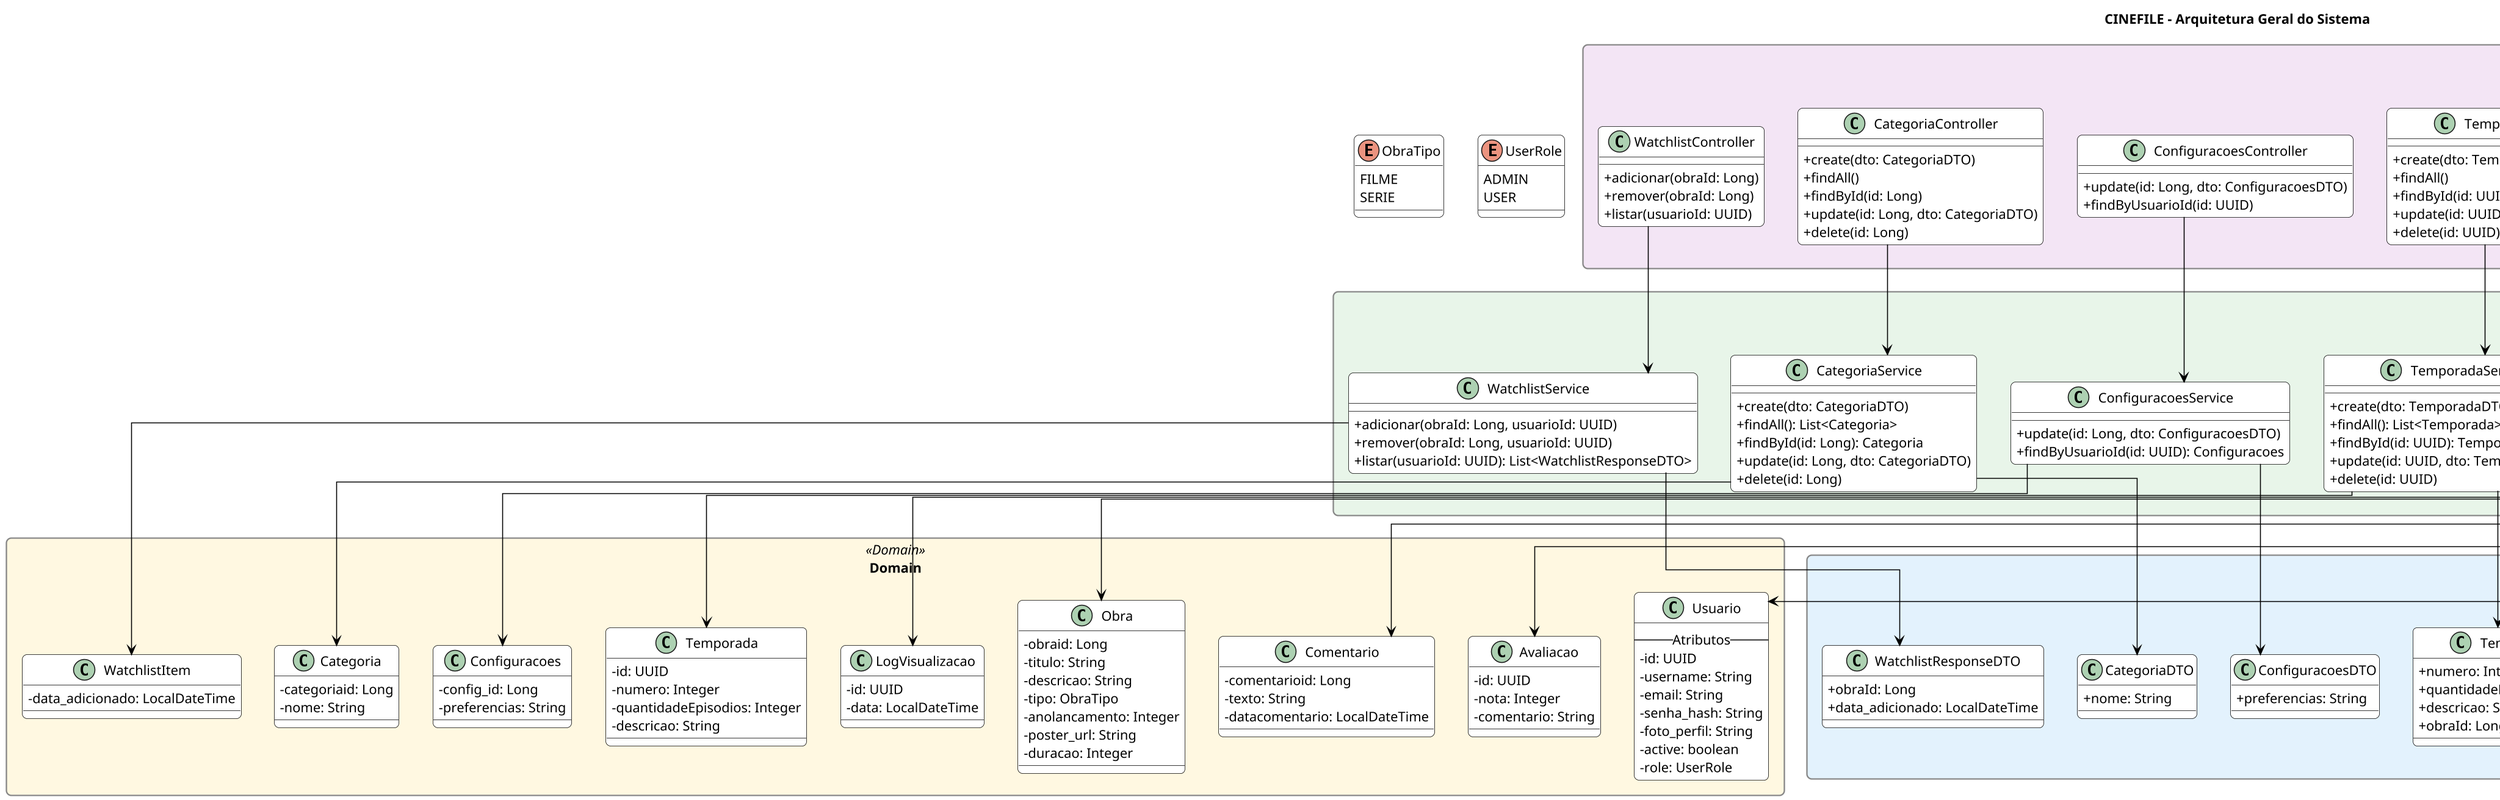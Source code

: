 @startuml
title CINEFILE - Arquitetura Geral do Sistema

skinparam dpi 150
skinparam classAttributeIconSize 0
skinparam linetype ortho
skinparam shadowing false
skinparam roundcorner 10
skinparam class {
    BackgroundColor White
    ArrowColor Black
    BorderColor Black
}
skinparam packageStyle rectangle

'=================== CORES DAS CAMADAS ===================
skinparam package {
    BackgroundColor<<Domain>> #FFF8E1
    BackgroundColor<<DTO>> #E3F2FD
    BackgroundColor<<Service>> #E8F5E9
    BackgroundColor<<Controller>> #F3E5F5
    BorderColor #888888
}

'=================== ENUMS ===================
enum ObraTipo {
    FILME
    SERIE
}

enum UserRole {
    ADMIN
    USER
}

'=================== DOMAIN ===================
package "Domain" <<Domain>> {
    class Usuario {
        -- Atributos --
        - id: UUID
        - username: String
        - email: String
        - senha_hash: String
        - foto_perfil: String
        - active: boolean
        - role: UserRole
    }

    class Obra {
        - obraid: Long
        - titulo: String
        - descricao: String
        - tipo: ObraTipo
        - anolancamento: Integer
        - poster_url: String
        - duracao: Integer
    }

    class Categoria {
        - categoriaid: Long
        - nome: String
    }

    class Temporada {
        - id: UUID
        - numero: Integer
        - quantidadeEpisodios: Integer
        - descricao: String
    }

    class Avaliacao {
        - id: UUID
        - nota: Integer
        - comentario: String
    }

    class Comentario {
        - comentarioid: Long
        - texto: String
        - datacomentario: LocalDateTime
    }

    class Configuracoes {
        - config_id: Long
        - preferencias: String
    }

    class LogVisualizacao {
        - id: UUID
        - data: LocalDateTime
    }

    class WatchlistItem {
        - data_adicionado: LocalDateTime
    }
}

'=================== DTOs ===================
package "DTOs" <<DTO>> {
    class UsuarioDTO {
        + username: String
        + email: String
        + senha: String
    }

    class LoginRequest {
        + username: String
        + senha: String
    }

    class RequestObra {
        + titulo: String
        + descricao: String
        + tipo: ObraTipo
        + anolancamento: Integer
        + poster_url: String
        + duracao: Integer
    }

    class TemporadaDTO {
        + numero: Integer
        + quantidadeEpisodios: Integer
        + descricao: String
        + obraId: Long
    }

    class RequestAvaliacao {
        + obraId: Long
        + temporadaId: UUID
        + nota: Integer
        + comentario: String
    }

    class AvaliacaoResponseDTO {
        + id: UUID
        + nota: Integer
        + comentario: String
        + usuarioId: UUID
        + obraId: Long
    }

    class ComentarioRequestDTO {
        + texto: String
    }

    class ComentarioResponseDTO {
        + comentarioid: Long
        + texto: String
        + usuarioId: UUID
        + obraId: Long
    }

    class ConfiguracoesDTO {
        + preferencias: String
    }

    class LogVisualizacaoRequestDTO {
        + obraId: Long
    }

    class LogVisualizacaoResponseDTO {
        + id: UUID
        + obraId: Long
        + usuarioId: UUID
    }

    class WatchlistResponseDTO {
        + obraId: Long
        + data_adicionado: LocalDateTime
    }

    class CategoriaDTO {
        + nome: String
    }
}

'=================== SERVICES ===================
package "Services" <<Service>> {
    class UsuarioService {
        + create(dto: UsuarioDTO)
        + findAll(): List<Usuario>
        + findById(id: UUID): Usuario
        + update(id: UUID, dto: UsuarioDTO)
        + delete(id: UUID)
        + login(request: LoginRequest)
    }

    class ObraService {
        + create(dto: RequestObra)
        + findAll(): List<Obra>
        + findById(id: Long): Obra
        + update(id: Long, dto: RequestObra)
        + delete(id: Long)
    }

    class CategoriaService {
        + create(dto: CategoriaDTO)
        + findAll(): List<Categoria>
        + findById(id: Long): Categoria
        + update(id: Long, dto: CategoriaDTO)
        + delete(id: Long)
    }

    class ComentarioService {
        + create(dto: ComentarioRequestDTO)
        + findAll(): List<Comentario>
        + findById(id: Long): Comentario
        + update(id: Long, dto: ComentarioRequestDTO)
        + delete(id: Long)
    }

    class AvaliacaoService {
        + create(dto: RequestAvaliacao)
        + findAll(): List<Avaliacao>
        + findById(id: UUID): Avaliacao
        + update(id: UUID, dto: RequestAvaliacao)
        + delete(id: UUID)
    }

    class ConfiguracoesService {
        + update(id: Long, dto: ConfiguracoesDTO)
        + findByUsuarioId(id: UUID): Configuracoes
    }

    class LogVisualizacaoService {
        + registrarVisualizacao(dto: LogVisualizacaoRequestDTO)
        + listarPorUsuario(id: UUID): List<LogVisualizacaoResponseDTO>
    }

    class WatchlistService {
        + adicionar(obraId: Long, usuarioId: UUID)
        + remover(obraId: Long, usuarioId: UUID)
        + listar(usuarioId: UUID): List<WatchlistResponseDTO>
    }

    class TemporadaService {
        + create(dto: TemporadaDTO)
        + findAll(): List<Temporada>
        + findById(id: UUID): Temporada
        + update(id: UUID, dto: TemporadaDTO)
        + delete(id: UUID)
    }
}

'=================== CONTROLLERS ===================
package "Controllers" <<Controller>> {
    class UsuarioController {
        + create(dto: UsuarioDTO)
        + findAll()
        + findById(id: UUID)
        + update(id: UUID, dto: UsuarioDTO)
        + delete(id: UUID)
        + login(request: LoginRequest)
    }

    class ObraController {
        + create(dto: RequestObra)
        + findAll()
        + findById(id: Long)
        + update(id: Long, dto: RequestObra)
        + delete(id: Long)
    }

    class CategoriaController {
        + create(dto: CategoriaDTO)
        + findAll()
        + findById(id: Long)
        + update(id: Long, dto: CategoriaDTO)
        + delete(id: Long)
    }

    class ComentarioController {
        + create(dto: ComentarioRequestDTO)
        + findAll()
        + findById(id: Long)
        + update(id: Long, dto: ComentarioRequestDTO)
        + delete(id: Long)
    }

    class AvaliacaoController {
        + create(dto: RequestAvaliacao)
        + findAll()
        + findById(id: UUID)
        + update(id: UUID, dto: RequestAvaliacao)
        + delete(id: UUID)
    }

    class ConfiguracoesController {
        + update(id: Long, dto: ConfiguracoesDTO)
        + findByUsuarioId(id: UUID)
    }

    class LogVisualizacaoController {
        + registrar(dto: LogVisualizacaoRequestDTO)
        + listarPorUsuario(id: UUID)
    }

    class WatchlistController {
        + adicionar(obraId: Long)
        + remover(obraId: Long)
        + listar(usuarioId: UUID)
    }

    class TemporadaController {
        + create(dto: TemporadaDTO)
        + findAll()
        + findById(id: UUID)
        + update(id: UUID, dto: TemporadaDTO)
        + delete(id: UUID)
    }
}

'=================== RELACIONAMENTOS ===================
UsuarioController --> UsuarioService
ObraController --> ObraService
CategoriaController --> CategoriaService
ComentarioController --> ComentarioService
AvaliacaoController --> AvaliacaoService
ConfiguracoesController --> ConfiguracoesService
LogVisualizacaoController --> LogVisualizacaoService
WatchlistController --> WatchlistService
TemporadaController --> TemporadaService

UsuarioService --> UsuarioDTO
UsuarioService --> LoginRequest
UsuarioService --> Usuario

ObraService --> RequestObra
ObraService --> Obra

CategoriaService --> Categoria
CategoriaService --> CategoriaDTO

ComentarioService --> Comentario
ComentarioService --> ComentarioRequestDTO
ComentarioService --> ComentarioResponseDTO

AvaliacaoService --> Avaliacao
AvaliacaoService --> RequestAvaliacao
AvaliacaoService --> AvaliacaoResponseDTO

ConfiguracoesService --> Configuracoes
ConfiguracoesService --> ConfiguracoesDTO

LogVisualizacaoService --> LogVisualizacao
LogVisualizacaoService --> LogVisualizacaoRequestDTO
LogVisualizacaoService --> LogVisualizacaoResponseDTO

WatchlistService --> WatchlistItem
WatchlistService --> WatchlistResponseDTO

TemporadaService --> Temporada
TemporadaService --> TemporadaDTO

@enduml
